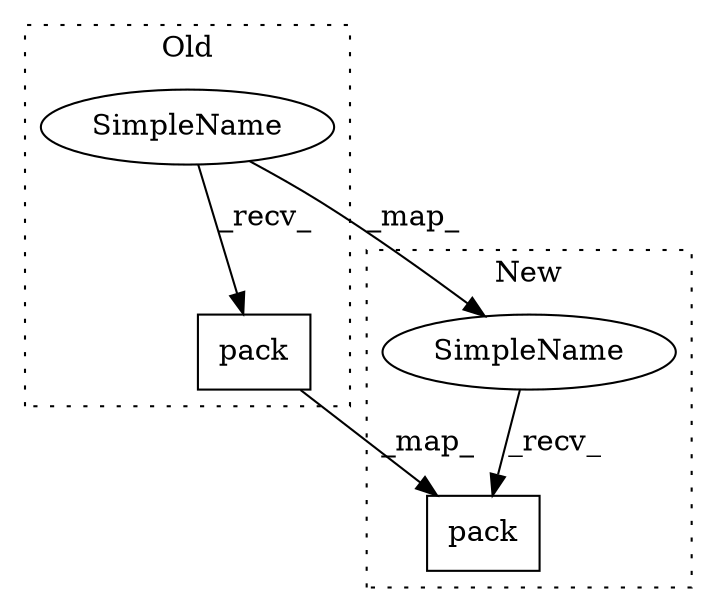 digraph G {
subgraph cluster0 {
1 [label="pack" a="32" s="3073,3088" l="5,1" shape="box"];
4 [label="SimpleName" a="42" s="3034" l="1" shape="ellipse"];
label = "Old";
style="dotted";
}
subgraph cluster1 {
2 [label="pack" a="32" s="2943,2958" l="5,1" shape="box"];
3 [label="SimpleName" a="42" s="2904" l="1" shape="ellipse"];
label = "New";
style="dotted";
}
1 -> 2 [label="_map_"];
3 -> 2 [label="_recv_"];
4 -> 1 [label="_recv_"];
4 -> 3 [label="_map_"];
}
